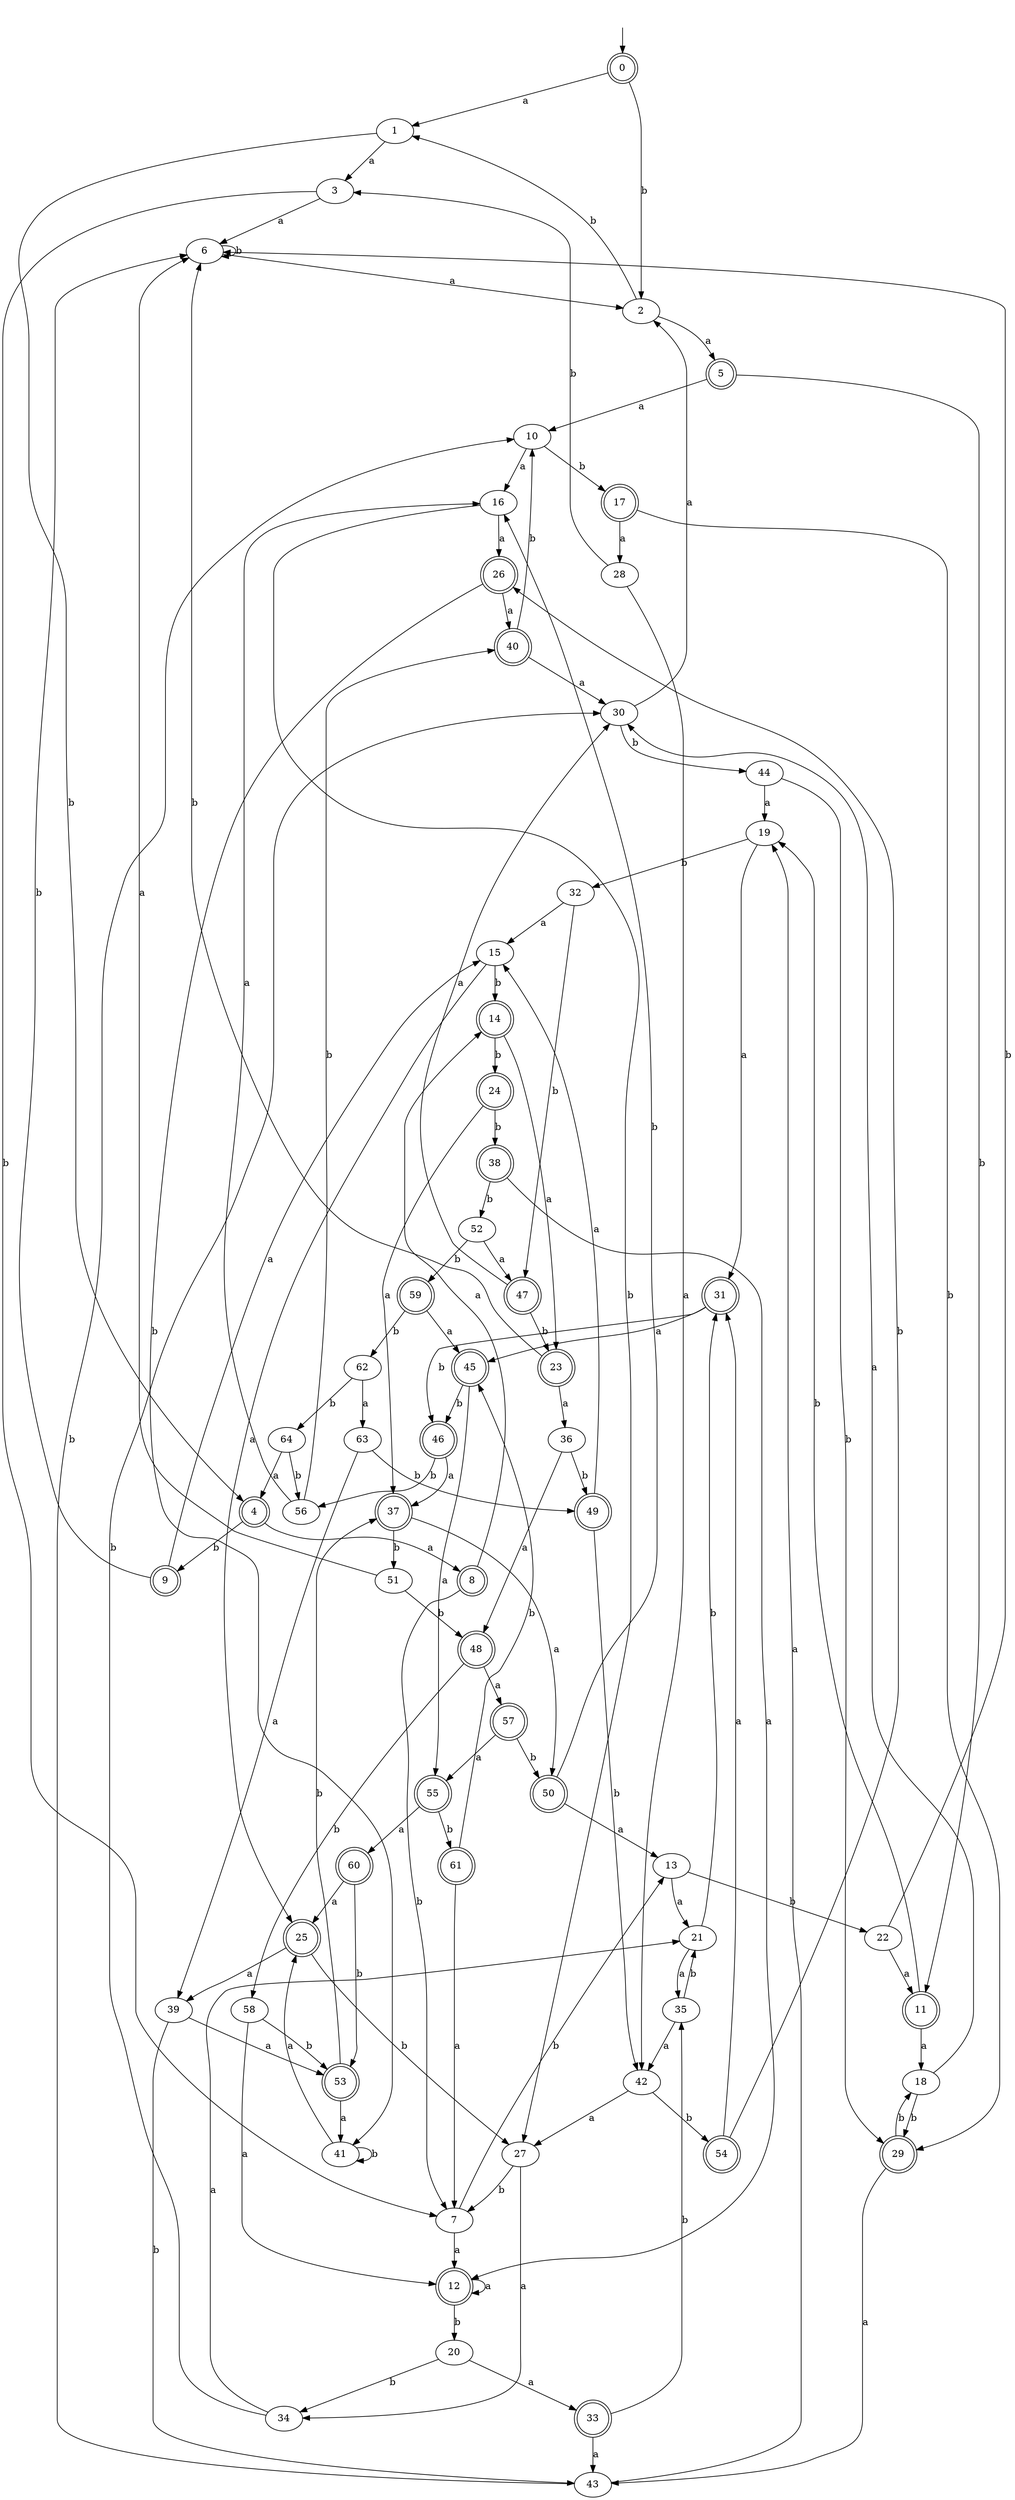 digraph RandomDFA {
  __start0 [label="", shape=none];
  __start0 -> 0 [label=""];
  0 [shape=circle] [shape=doublecircle]
  0 -> 1 [label="a"]
  0 -> 2 [label="b"]
  1
  1 -> 3 [label="a"]
  1 -> 4 [label="b"]
  2
  2 -> 5 [label="a"]
  2 -> 1 [label="b"]
  3
  3 -> 6 [label="a"]
  3 -> 7 [label="b"]
  4 [shape=doublecircle]
  4 -> 8 [label="a"]
  4 -> 9 [label="b"]
  5 [shape=doublecircle]
  5 -> 10 [label="a"]
  5 -> 11 [label="b"]
  6
  6 -> 2 [label="a"]
  6 -> 6 [label="b"]
  7
  7 -> 12 [label="a"]
  7 -> 13 [label="b"]
  8 [shape=doublecircle]
  8 -> 14 [label="a"]
  8 -> 7 [label="b"]
  9 [shape=doublecircle]
  9 -> 15 [label="a"]
  9 -> 6 [label="b"]
  10
  10 -> 16 [label="a"]
  10 -> 17 [label="b"]
  11 [shape=doublecircle]
  11 -> 18 [label="a"]
  11 -> 19 [label="b"]
  12 [shape=doublecircle]
  12 -> 12 [label="a"]
  12 -> 20 [label="b"]
  13
  13 -> 21 [label="a"]
  13 -> 22 [label="b"]
  14 [shape=doublecircle]
  14 -> 23 [label="a"]
  14 -> 24 [label="b"]
  15
  15 -> 25 [label="a"]
  15 -> 14 [label="b"]
  16
  16 -> 26 [label="a"]
  16 -> 27 [label="b"]
  17 [shape=doublecircle]
  17 -> 28 [label="a"]
  17 -> 29 [label="b"]
  18
  18 -> 30 [label="a"]
  18 -> 29 [label="b"]
  19
  19 -> 31 [label="a"]
  19 -> 32 [label="b"]
  20
  20 -> 33 [label="a"]
  20 -> 34 [label="b"]
  21
  21 -> 35 [label="a"]
  21 -> 31 [label="b"]
  22
  22 -> 11 [label="a"]
  22 -> 6 [label="b"]
  23 [shape=doublecircle]
  23 -> 36 [label="a"]
  23 -> 6 [label="b"]
  24 [shape=doublecircle]
  24 -> 37 [label="a"]
  24 -> 38 [label="b"]
  25 [shape=doublecircle]
  25 -> 39 [label="a"]
  25 -> 27 [label="b"]
  26 [shape=doublecircle]
  26 -> 40 [label="a"]
  26 -> 41 [label="b"]
  27
  27 -> 34 [label="a"]
  27 -> 7 [label="b"]
  28
  28 -> 42 [label="a"]
  28 -> 3 [label="b"]
  29 [shape=doublecircle]
  29 -> 43 [label="a"]
  29 -> 18 [label="b"]
  30
  30 -> 2 [label="a"]
  30 -> 44 [label="b"]
  31 [shape=doublecircle]
  31 -> 45 [label="a"]
  31 -> 46 [label="b"]
  32
  32 -> 15 [label="a"]
  32 -> 47 [label="b"]
  33 [shape=doublecircle]
  33 -> 43 [label="a"]
  33 -> 35 [label="b"]
  34
  34 -> 21 [label="a"]
  34 -> 30 [label="b"]
  35
  35 -> 42 [label="a"]
  35 -> 21 [label="b"]
  36
  36 -> 48 [label="a"]
  36 -> 49 [label="b"]
  37 [shape=doublecircle]
  37 -> 50 [label="a"]
  37 -> 51 [label="b"]
  38 [shape=doublecircle]
  38 -> 12 [label="a"]
  38 -> 52 [label="b"]
  39
  39 -> 53 [label="a"]
  39 -> 43 [label="b"]
  40 [shape=doublecircle]
  40 -> 30 [label="a"]
  40 -> 10 [label="b"]
  41
  41 -> 25 [label="a"]
  41 -> 41 [label="b"]
  42
  42 -> 27 [label="a"]
  42 -> 54 [label="b"]
  43
  43 -> 19 [label="a"]
  43 -> 10 [label="b"]
  44
  44 -> 19 [label="a"]
  44 -> 29 [label="b"]
  45 [shape=doublecircle]
  45 -> 55 [label="a"]
  45 -> 46 [label="b"]
  46 [shape=doublecircle]
  46 -> 37 [label="a"]
  46 -> 56 [label="b"]
  47 [shape=doublecircle]
  47 -> 30 [label="a"]
  47 -> 23 [label="b"]
  48 [shape=doublecircle]
  48 -> 57 [label="a"]
  48 -> 58 [label="b"]
  49 [shape=doublecircle]
  49 -> 15 [label="a"]
  49 -> 42 [label="b"]
  50 [shape=doublecircle]
  50 -> 13 [label="a"]
  50 -> 16 [label="b"]
  51
  51 -> 6 [label="a"]
  51 -> 48 [label="b"]
  52
  52 -> 47 [label="a"]
  52 -> 59 [label="b"]
  53 [shape=doublecircle]
  53 -> 41 [label="a"]
  53 -> 37 [label="b"]
  54 [shape=doublecircle]
  54 -> 31 [label="a"]
  54 -> 26 [label="b"]
  55 [shape=doublecircle]
  55 -> 60 [label="a"]
  55 -> 61 [label="b"]
  56
  56 -> 16 [label="a"]
  56 -> 40 [label="b"]
  57 [shape=doublecircle]
  57 -> 55 [label="a"]
  57 -> 50 [label="b"]
  58
  58 -> 12 [label="a"]
  58 -> 53 [label="b"]
  59 [shape=doublecircle]
  59 -> 45 [label="a"]
  59 -> 62 [label="b"]
  60 [shape=doublecircle]
  60 -> 25 [label="a"]
  60 -> 53 [label="b"]
  61 [shape=doublecircle]
  61 -> 7 [label="a"]
  61 -> 45 [label="b"]
  62
  62 -> 63 [label="a"]
  62 -> 64 [label="b"]
  63
  63 -> 39 [label="a"]
  63 -> 49 [label="b"]
  64
  64 -> 4 [label="a"]
  64 -> 56 [label="b"]
}
